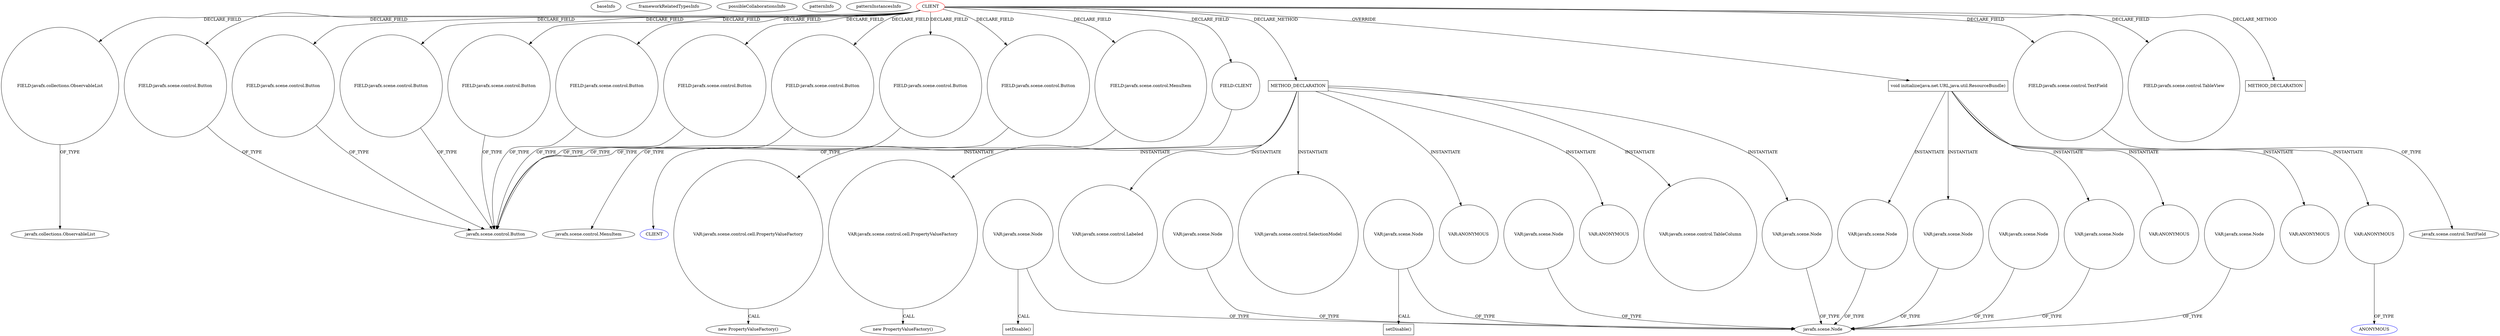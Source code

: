 digraph {
baseInfo[graphId=603,category="pattern",isAnonymous=false,possibleRelation=false]
frameworkRelatedTypesInfo[]
possibleCollaborationsInfo[]
patternInfo[frequency=2.0,patternRootClient=0]
patternInstancesInfo[0="hock323-eventManager~/hock323-eventManager/EventManager-master/src/eventManager/controller/pokerTournament/TournamentController.java~TournamentController~3009",1="bianconejo-CEFX~/bianconejo-CEFX/CEFX-master/src/cefx/CEPrincipalController.java~CEPrincipalController~2114"]
35[label="FIELD:javafx.collections.ObservableList",vertexType="FIELD_DECLARATION",isFrameworkType=false,shape=circle]
0[label="CLIENT",vertexType="ROOT_CLIENT_CLASS_DECLARATION",isFrameworkType=false,color=red]
13[label="FIELD:javafx.scene.control.Button",vertexType="FIELD_DECLARATION",isFrameworkType=false,shape=circle]
11[label="FIELD:javafx.scene.control.Button",vertexType="FIELD_DECLARATION",isFrameworkType=false,shape=circle]
23[label="FIELD:javafx.scene.control.Button",vertexType="FIELD_DECLARATION",isFrameworkType=false,shape=circle]
25[label="FIELD:javafx.scene.control.Button",vertexType="FIELD_DECLARATION",isFrameworkType=false,shape=circle]
19[label="FIELD:javafx.scene.control.Button",vertexType="FIELD_DECLARATION",isFrameworkType=false,shape=circle]
15[label="FIELD:javafx.scene.control.Button",vertexType="FIELD_DECLARATION",isFrameworkType=false,shape=circle]
17[label="FIELD:javafx.scene.control.Button",vertexType="FIELD_DECLARATION",isFrameworkType=false,shape=circle]
2[label="FIELD:javafx.scene.control.MenuItem",vertexType="FIELD_DECLARATION",isFrameworkType=false,shape=circle]
21[label="FIELD:javafx.scene.control.Button",vertexType="FIELD_DECLARATION",isFrameworkType=false,shape=circle]
9[label="FIELD:javafx.scene.control.Button",vertexType="FIELD_DECLARATION",isFrameworkType=false,shape=circle]
5[label="javafx.collections.ObservableList",vertexType="FRAMEWORK_INTERFACE_TYPE",isFrameworkType=false]
6[label="FIELD:CLIENT",vertexType="FIELD_DECLARATION",isFrameworkType=false,shape=circle]
3[label="javafx.scene.control.MenuItem",vertexType="FRAMEWORK_CLASS_TYPE",isFrameworkType=false]
61[label="void initialize(java.net.URL,java.util.ResourceBundle)",vertexType="OVERRIDING_METHOD_DECLARATION",isFrameworkType=false,shape=box]
10[label="javafx.scene.control.Button",vertexType="FRAMEWORK_CLASS_TYPE",isFrameworkType=false]
51[label="FIELD:javafx.scene.control.TextField",vertexType="FIELD_DECLARATION",isFrameworkType=false,shape=circle]
7[label="CLIENT",vertexType="REFERENCE_CLIENT_CLASS_DECLARATION",isFrameworkType=false,color=blue]
74[label="VAR:javafx.scene.Node",vertexType="VARIABLE_EXPRESION",isFrameworkType=false,shape=circle]
64[label="javafx.scene.Node",vertexType="FRAMEWORK_CLASS_TYPE",isFrameworkType=false]
1311[label="VAR:javafx.scene.Node",vertexType="VARIABLE_EXPRESION",isFrameworkType=false,shape=circle]
694[label="VAR:javafx.scene.Node",vertexType="VARIABLE_EXPRESION",isFrameworkType=false,shape=circle]
85[label="VAR:javafx.scene.Node",vertexType="VARIABLE_EXPRESION",isFrameworkType=false,shape=circle]
676[label="VAR:javafx.scene.Node",vertexType="VARIABLE_EXPRESION",isFrameworkType=false,shape=circle]
716[label="VAR:javafx.scene.Node",vertexType="VARIABLE_EXPRESION",isFrameworkType=false,shape=circle]
62[label="VAR:javafx.scene.Node",vertexType="VARIABLE_EXPRESION",isFrameworkType=false,shape=circle]
682[label="VAR:javafx.scene.Node",vertexType="VARIABLE_EXPRESION",isFrameworkType=false,shape=circle]
679[label="VAR:javafx.scene.Node",vertexType="VARIABLE_EXPRESION",isFrameworkType=false,shape=circle]
691[label="VAR:javafx.scene.Node",vertexType="VARIABLE_EXPRESION",isFrameworkType=false,shape=circle]
78[label="VAR:ANONYMOUS",vertexType="VARIABLE_EXPRESION",isFrameworkType=false,shape=circle]
89[label="VAR:ANONYMOUS",vertexType="VARIABLE_EXPRESION",isFrameworkType=false,shape=circle]
66[label="VAR:ANONYMOUS",vertexType="VARIABLE_EXPRESION",isFrameworkType=false,shape=circle]
52[label="javafx.scene.control.TextField",vertexType="FRAMEWORK_CLASS_TYPE",isFrameworkType=false]
79[label="ANONYMOUS",vertexType="REFERENCE_ANONYMOUS_DECLARATION",isFrameworkType=false,color=blue]
683[label="setDisable()",vertexType="INSIDE_CALL",isFrameworkType=false,shape=box]
1312[label="setDisable()",vertexType="INSIDE_CALL",isFrameworkType=false,shape=box]
45[label="FIELD:javafx.scene.control.TableView",vertexType="FIELD_DECLARATION",isFrameworkType=false,shape=circle]
702[label="METHOD_DECLARATION",vertexType="CLIENT_METHOD_DECLARATION",isFrameworkType=false,shape=box]
770[label="VAR:javafx.scene.control.Labeled",vertexType="VARIABLE_EXPRESION",isFrameworkType=false,shape=circle]
382[label="METHOD_DECLARATION",vertexType="CLIENT_METHOD_DECLARATION",isFrameworkType=false,shape=box]
706[label="VAR:javafx.scene.control.SelectionModel",vertexType="VARIABLE_EXPRESION",isFrameworkType=false,shape=circle]
863[label="VAR:javafx.scene.control.cell.PropertyValueFactory",vertexType="VARIABLE_EXPRESION",isFrameworkType=false,shape=circle]
862[label="new PropertyValueFactory()",vertexType="CONSTRUCTOR_CALL",isFrameworkType=false]
931[label="VAR:javafx.scene.control.cell.PropertyValueFactory",vertexType="VARIABLE_EXPRESION",isFrameworkType=false,shape=circle]
930[label="new PropertyValueFactory()",vertexType="CONSTRUCTOR_CALL",isFrameworkType=false]
1038[label="VAR:ANONYMOUS",vertexType="VARIABLE_EXPRESION",isFrameworkType=false,shape=circle]
1155[label="VAR:ANONYMOUS",vertexType="VARIABLE_EXPRESION",isFrameworkType=false,shape=circle]
926[label="VAR:javafx.scene.control.TableColumn",vertexType="VARIABLE_EXPRESION",isFrameworkType=false,shape=circle]
691->64[label="OF_TYPE"]
0->15[label="DECLARE_FIELD"]
11->10[label="OF_TYPE"]
61->62[label="INSTANTIATE"]
694->64[label="OF_TYPE"]
702->931[label="INSTANTIATE"]
0->51[label="DECLARE_FIELD"]
0->11[label="DECLARE_FIELD"]
61->66[label="INSTANTIATE"]
15->10[label="OF_TYPE"]
78->79[label="OF_TYPE"]
0->13[label="DECLARE_FIELD"]
35->5[label="OF_TYPE"]
85->64[label="OF_TYPE"]
0->6[label="DECLARE_FIELD"]
19->10[label="OF_TYPE"]
61->85[label="INSTANTIATE"]
74->64[label="OF_TYPE"]
0->35[label="DECLARE_FIELD"]
6->7[label="OF_TYPE"]
682->683[label="CALL"]
21->10[label="OF_TYPE"]
702->926[label="INSTANTIATE"]
0->19[label="DECLARE_FIELD"]
0->702[label="DECLARE_METHOD"]
0->25[label="DECLARE_FIELD"]
61->74[label="INSTANTIATE"]
1311->64[label="OF_TYPE"]
702->1155[label="INSTANTIATE"]
51->52[label="OF_TYPE"]
2->3[label="OF_TYPE"]
0->45[label="DECLARE_FIELD"]
702->1038[label="INSTANTIATE"]
716->64[label="OF_TYPE"]
25->10[label="OF_TYPE"]
702->716[label="INSTANTIATE"]
13->10[label="OF_TYPE"]
9->10[label="OF_TYPE"]
679->64[label="OF_TYPE"]
931->930[label="CALL"]
62->64[label="OF_TYPE"]
61->78[label="INSTANTIATE"]
61->89[label="INSTANTIATE"]
0->2[label="DECLARE_FIELD"]
17->10[label="OF_TYPE"]
702->770[label="INSTANTIATE"]
676->64[label="OF_TYPE"]
0->61[label="OVERRIDE"]
682->64[label="OF_TYPE"]
863->862[label="CALL"]
23->10[label="OF_TYPE"]
1311->1312[label="CALL"]
702->706[label="INSTANTIATE"]
0->17[label="DECLARE_FIELD"]
0->23[label="DECLARE_FIELD"]
0->9[label="DECLARE_FIELD"]
702->863[label="INSTANTIATE"]
0->21[label="DECLARE_FIELD"]
0->382[label="DECLARE_METHOD"]
}
